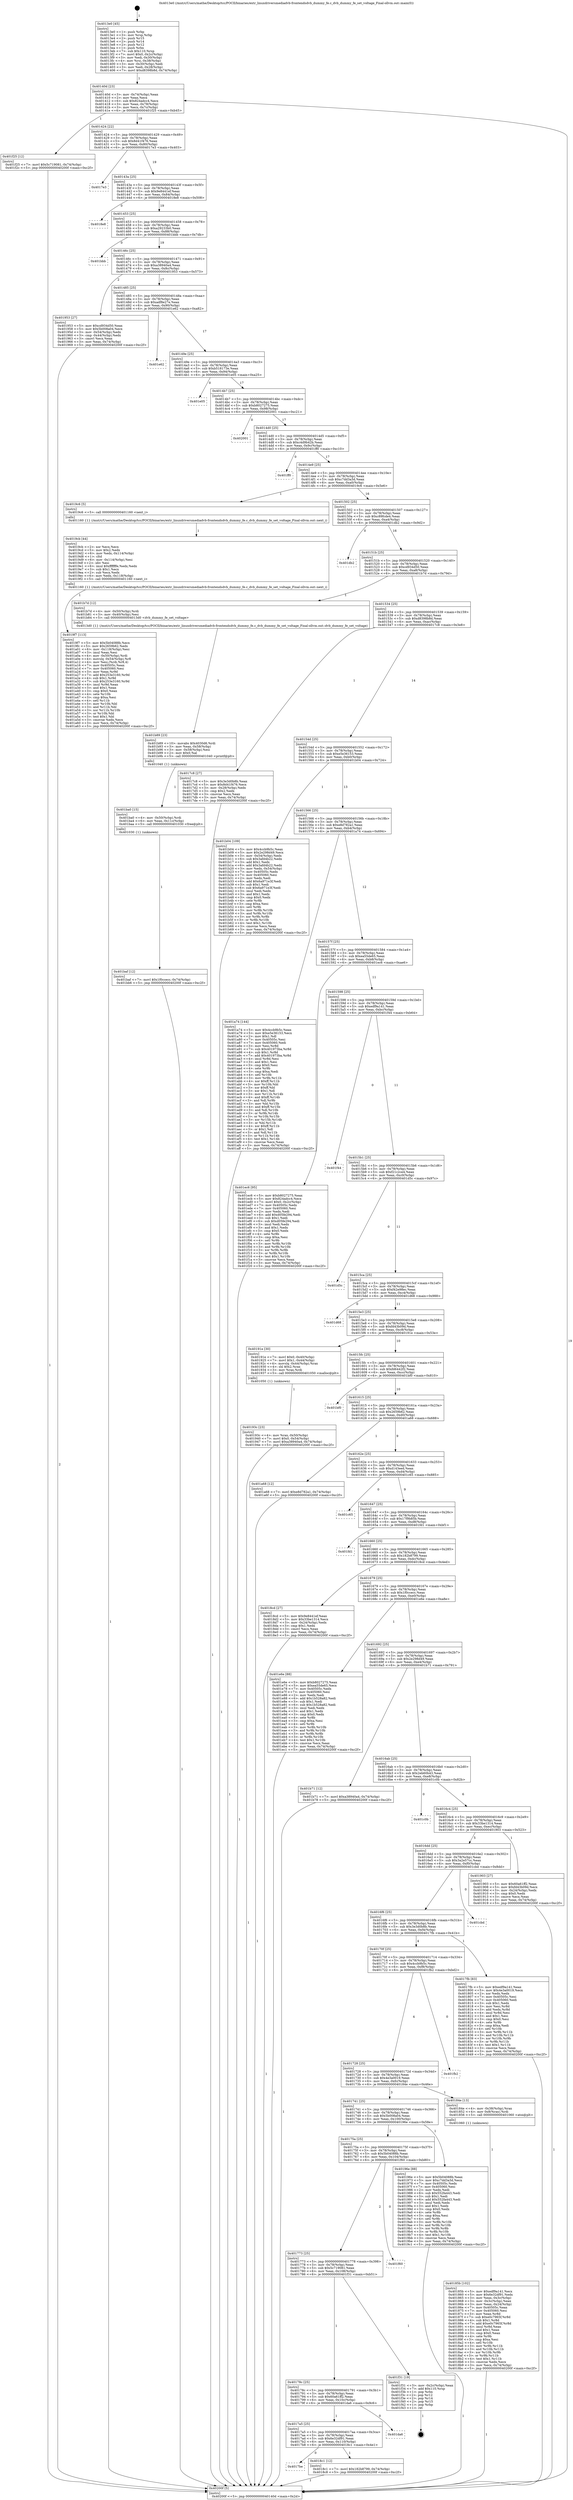 digraph "0x4013e0" {
  label = "0x4013e0 (/mnt/c/Users/mathe/Desktop/tcc/POCII/binaries/extr_linuxdriversmediadvb-frontendsdvb_dummy_fe.c_dvb_dummy_fe_set_voltage_Final-ollvm.out::main(0))"
  labelloc = "t"
  node[shape=record]

  Entry [label="",width=0.3,height=0.3,shape=circle,fillcolor=black,style=filled]
  "0x40140d" [label="{
     0x40140d [23]\l
     | [instrs]\l
     &nbsp;&nbsp;0x40140d \<+3\>: mov -0x74(%rbp),%eax\l
     &nbsp;&nbsp;0x401410 \<+2\>: mov %eax,%ecx\l
     &nbsp;&nbsp;0x401412 \<+6\>: sub $0x824adcc4,%ecx\l
     &nbsp;&nbsp;0x401418 \<+3\>: mov %eax,-0x78(%rbp)\l
     &nbsp;&nbsp;0x40141b \<+3\>: mov %ecx,-0x7c(%rbp)\l
     &nbsp;&nbsp;0x40141e \<+6\>: je 0000000000401f25 \<main+0xb45\>\l
  }"]
  "0x401f25" [label="{
     0x401f25 [12]\l
     | [instrs]\l
     &nbsp;&nbsp;0x401f25 \<+7\>: movl $0x5c719081,-0x74(%rbp)\l
     &nbsp;&nbsp;0x401f2c \<+5\>: jmp 000000000040200f \<main+0xc2f\>\l
  }"]
  "0x401424" [label="{
     0x401424 [22]\l
     | [instrs]\l
     &nbsp;&nbsp;0x401424 \<+5\>: jmp 0000000000401429 \<main+0x49\>\l
     &nbsp;&nbsp;0x401429 \<+3\>: mov -0x78(%rbp),%eax\l
     &nbsp;&nbsp;0x40142c \<+5\>: sub $0x8d41f476,%eax\l
     &nbsp;&nbsp;0x401431 \<+3\>: mov %eax,-0x80(%rbp)\l
     &nbsp;&nbsp;0x401434 \<+6\>: je 00000000004017e3 \<main+0x403\>\l
  }"]
  Exit [label="",width=0.3,height=0.3,shape=circle,fillcolor=black,style=filled,peripheries=2]
  "0x4017e3" [label="{
     0x4017e3\l
  }", style=dashed]
  "0x40143a" [label="{
     0x40143a [25]\l
     | [instrs]\l
     &nbsp;&nbsp;0x40143a \<+5\>: jmp 000000000040143f \<main+0x5f\>\l
     &nbsp;&nbsp;0x40143f \<+3\>: mov -0x78(%rbp),%eax\l
     &nbsp;&nbsp;0x401442 \<+5\>: sub $0x9e8441ef,%eax\l
     &nbsp;&nbsp;0x401447 \<+6\>: mov %eax,-0x84(%rbp)\l
     &nbsp;&nbsp;0x40144d \<+6\>: je 00000000004018e8 \<main+0x508\>\l
  }"]
  "0x401baf" [label="{
     0x401baf [12]\l
     | [instrs]\l
     &nbsp;&nbsp;0x401baf \<+7\>: movl $0x1f0ccecc,-0x74(%rbp)\l
     &nbsp;&nbsp;0x401bb6 \<+5\>: jmp 000000000040200f \<main+0xc2f\>\l
  }"]
  "0x4018e8" [label="{
     0x4018e8\l
  }", style=dashed]
  "0x401453" [label="{
     0x401453 [25]\l
     | [instrs]\l
     &nbsp;&nbsp;0x401453 \<+5\>: jmp 0000000000401458 \<main+0x78\>\l
     &nbsp;&nbsp;0x401458 \<+3\>: mov -0x78(%rbp),%eax\l
     &nbsp;&nbsp;0x40145b \<+5\>: sub $0xa29233b0,%eax\l
     &nbsp;&nbsp;0x401460 \<+6\>: mov %eax,-0x88(%rbp)\l
     &nbsp;&nbsp;0x401466 \<+6\>: je 0000000000401bbb \<main+0x7db\>\l
  }"]
  "0x401ba0" [label="{
     0x401ba0 [15]\l
     | [instrs]\l
     &nbsp;&nbsp;0x401ba0 \<+4\>: mov -0x50(%rbp),%rdi\l
     &nbsp;&nbsp;0x401ba4 \<+6\>: mov %eax,-0x11c(%rbp)\l
     &nbsp;&nbsp;0x401baa \<+5\>: call 0000000000401030 \<free@plt\>\l
     | [calls]\l
     &nbsp;&nbsp;0x401030 \{1\} (unknown)\l
  }"]
  "0x401bbb" [label="{
     0x401bbb\l
  }", style=dashed]
  "0x40146c" [label="{
     0x40146c [25]\l
     | [instrs]\l
     &nbsp;&nbsp;0x40146c \<+5\>: jmp 0000000000401471 \<main+0x91\>\l
     &nbsp;&nbsp;0x401471 \<+3\>: mov -0x78(%rbp),%eax\l
     &nbsp;&nbsp;0x401474 \<+5\>: sub $0xa38940a4,%eax\l
     &nbsp;&nbsp;0x401479 \<+6\>: mov %eax,-0x8c(%rbp)\l
     &nbsp;&nbsp;0x40147f \<+6\>: je 0000000000401953 \<main+0x573\>\l
  }"]
  "0x401b89" [label="{
     0x401b89 [23]\l
     | [instrs]\l
     &nbsp;&nbsp;0x401b89 \<+10\>: movabs $0x4030d6,%rdi\l
     &nbsp;&nbsp;0x401b93 \<+3\>: mov %eax,-0x58(%rbp)\l
     &nbsp;&nbsp;0x401b96 \<+3\>: mov -0x58(%rbp),%esi\l
     &nbsp;&nbsp;0x401b99 \<+2\>: mov $0x0,%al\l
     &nbsp;&nbsp;0x401b9b \<+5\>: call 0000000000401040 \<printf@plt\>\l
     | [calls]\l
     &nbsp;&nbsp;0x401040 \{1\} (unknown)\l
  }"]
  "0x401953" [label="{
     0x401953 [27]\l
     | [instrs]\l
     &nbsp;&nbsp;0x401953 \<+5\>: mov $0xcd934d50,%eax\l
     &nbsp;&nbsp;0x401958 \<+5\>: mov $0x5b008a04,%ecx\l
     &nbsp;&nbsp;0x40195d \<+3\>: mov -0x54(%rbp),%edx\l
     &nbsp;&nbsp;0x401960 \<+3\>: cmp -0x44(%rbp),%edx\l
     &nbsp;&nbsp;0x401963 \<+3\>: cmovl %ecx,%eax\l
     &nbsp;&nbsp;0x401966 \<+3\>: mov %eax,-0x74(%rbp)\l
     &nbsp;&nbsp;0x401969 \<+5\>: jmp 000000000040200f \<main+0xc2f\>\l
  }"]
  "0x401485" [label="{
     0x401485 [25]\l
     | [instrs]\l
     &nbsp;&nbsp;0x401485 \<+5\>: jmp 000000000040148a \<main+0xaa\>\l
     &nbsp;&nbsp;0x40148a \<+3\>: mov -0x78(%rbp),%eax\l
     &nbsp;&nbsp;0x40148d \<+5\>: sub $0xadf8e27e,%eax\l
     &nbsp;&nbsp;0x401492 \<+6\>: mov %eax,-0x90(%rbp)\l
     &nbsp;&nbsp;0x401498 \<+6\>: je 0000000000401e62 \<main+0xa82\>\l
  }"]
  "0x4019f7" [label="{
     0x4019f7 [113]\l
     | [instrs]\l
     &nbsp;&nbsp;0x4019f7 \<+5\>: mov $0x5b04088b,%ecx\l
     &nbsp;&nbsp;0x4019fc \<+5\>: mov $0x2659b62,%edx\l
     &nbsp;&nbsp;0x401a01 \<+6\>: mov -0x118(%rbp),%esi\l
     &nbsp;&nbsp;0x401a07 \<+3\>: imul %eax,%esi\l
     &nbsp;&nbsp;0x401a0a \<+4\>: mov -0x50(%rbp),%rdi\l
     &nbsp;&nbsp;0x401a0e \<+4\>: movslq -0x54(%rbp),%r8\l
     &nbsp;&nbsp;0x401a12 \<+4\>: mov %esi,(%rdi,%r8,4)\l
     &nbsp;&nbsp;0x401a16 \<+7\>: mov 0x40505c,%eax\l
     &nbsp;&nbsp;0x401a1d \<+7\>: mov 0x405060,%esi\l
     &nbsp;&nbsp;0x401a24 \<+3\>: mov %eax,%r9d\l
     &nbsp;&nbsp;0x401a27 \<+7\>: add $0x253e3160,%r9d\l
     &nbsp;&nbsp;0x401a2e \<+4\>: sub $0x1,%r9d\l
     &nbsp;&nbsp;0x401a32 \<+7\>: sub $0x253e3160,%r9d\l
     &nbsp;&nbsp;0x401a39 \<+4\>: imul %r9d,%eax\l
     &nbsp;&nbsp;0x401a3d \<+3\>: and $0x1,%eax\l
     &nbsp;&nbsp;0x401a40 \<+3\>: cmp $0x0,%eax\l
     &nbsp;&nbsp;0x401a43 \<+4\>: sete %r10b\l
     &nbsp;&nbsp;0x401a47 \<+3\>: cmp $0xa,%esi\l
     &nbsp;&nbsp;0x401a4a \<+4\>: setl %r11b\l
     &nbsp;&nbsp;0x401a4e \<+3\>: mov %r10b,%bl\l
     &nbsp;&nbsp;0x401a51 \<+3\>: and %r11b,%bl\l
     &nbsp;&nbsp;0x401a54 \<+3\>: xor %r11b,%r10b\l
     &nbsp;&nbsp;0x401a57 \<+3\>: or %r10b,%bl\l
     &nbsp;&nbsp;0x401a5a \<+3\>: test $0x1,%bl\l
     &nbsp;&nbsp;0x401a5d \<+3\>: cmovne %edx,%ecx\l
     &nbsp;&nbsp;0x401a60 \<+3\>: mov %ecx,-0x74(%rbp)\l
     &nbsp;&nbsp;0x401a63 \<+5\>: jmp 000000000040200f \<main+0xc2f\>\l
  }"]
  "0x401e62" [label="{
     0x401e62\l
  }", style=dashed]
  "0x40149e" [label="{
     0x40149e [25]\l
     | [instrs]\l
     &nbsp;&nbsp;0x40149e \<+5\>: jmp 00000000004014a3 \<main+0xc3\>\l
     &nbsp;&nbsp;0x4014a3 \<+3\>: mov -0x78(%rbp),%eax\l
     &nbsp;&nbsp;0x4014a6 \<+5\>: sub $0xb518173e,%eax\l
     &nbsp;&nbsp;0x4014ab \<+6\>: mov %eax,-0x94(%rbp)\l
     &nbsp;&nbsp;0x4014b1 \<+6\>: je 0000000000401e05 \<main+0xa25\>\l
  }"]
  "0x4019cb" [label="{
     0x4019cb [44]\l
     | [instrs]\l
     &nbsp;&nbsp;0x4019cb \<+2\>: xor %ecx,%ecx\l
     &nbsp;&nbsp;0x4019cd \<+5\>: mov $0x2,%edx\l
     &nbsp;&nbsp;0x4019d2 \<+6\>: mov %edx,-0x114(%rbp)\l
     &nbsp;&nbsp;0x4019d8 \<+1\>: cltd\l
     &nbsp;&nbsp;0x4019d9 \<+6\>: mov -0x114(%rbp),%esi\l
     &nbsp;&nbsp;0x4019df \<+2\>: idiv %esi\l
     &nbsp;&nbsp;0x4019e1 \<+6\>: imul $0xfffffffe,%edx,%edx\l
     &nbsp;&nbsp;0x4019e7 \<+3\>: sub $0x1,%ecx\l
     &nbsp;&nbsp;0x4019ea \<+2\>: sub %ecx,%edx\l
     &nbsp;&nbsp;0x4019ec \<+6\>: mov %edx,-0x118(%rbp)\l
     &nbsp;&nbsp;0x4019f2 \<+5\>: call 0000000000401160 \<next_i\>\l
     | [calls]\l
     &nbsp;&nbsp;0x401160 \{1\} (/mnt/c/Users/mathe/Desktop/tcc/POCII/binaries/extr_linuxdriversmediadvb-frontendsdvb_dummy_fe.c_dvb_dummy_fe_set_voltage_Final-ollvm.out::next_i)\l
  }"]
  "0x401e05" [label="{
     0x401e05\l
  }", style=dashed]
  "0x4014b7" [label="{
     0x4014b7 [25]\l
     | [instrs]\l
     &nbsp;&nbsp;0x4014b7 \<+5\>: jmp 00000000004014bc \<main+0xdc\>\l
     &nbsp;&nbsp;0x4014bc \<+3\>: mov -0x78(%rbp),%eax\l
     &nbsp;&nbsp;0x4014bf \<+5\>: sub $0xb8027275,%eax\l
     &nbsp;&nbsp;0x4014c4 \<+6\>: mov %eax,-0x98(%rbp)\l
     &nbsp;&nbsp;0x4014ca \<+6\>: je 0000000000402001 \<main+0xc21\>\l
  }"]
  "0x40193c" [label="{
     0x40193c [23]\l
     | [instrs]\l
     &nbsp;&nbsp;0x40193c \<+4\>: mov %rax,-0x50(%rbp)\l
     &nbsp;&nbsp;0x401940 \<+7\>: movl $0x0,-0x54(%rbp)\l
     &nbsp;&nbsp;0x401947 \<+7\>: movl $0xa38940a4,-0x74(%rbp)\l
     &nbsp;&nbsp;0x40194e \<+5\>: jmp 000000000040200f \<main+0xc2f\>\l
  }"]
  "0x402001" [label="{
     0x402001\l
  }", style=dashed]
  "0x4014d0" [label="{
     0x4014d0 [25]\l
     | [instrs]\l
     &nbsp;&nbsp;0x4014d0 \<+5\>: jmp 00000000004014d5 \<main+0xf5\>\l
     &nbsp;&nbsp;0x4014d5 \<+3\>: mov -0x78(%rbp),%eax\l
     &nbsp;&nbsp;0x4014d8 \<+5\>: sub $0xc4d9b42b,%eax\l
     &nbsp;&nbsp;0x4014dd \<+6\>: mov %eax,-0x9c(%rbp)\l
     &nbsp;&nbsp;0x4014e3 \<+6\>: je 0000000000401ff0 \<main+0xc10\>\l
  }"]
  "0x4017be" [label="{
     0x4017be\l
  }", style=dashed]
  "0x401ff0" [label="{
     0x401ff0\l
  }", style=dashed]
  "0x4014e9" [label="{
     0x4014e9 [25]\l
     | [instrs]\l
     &nbsp;&nbsp;0x4014e9 \<+5\>: jmp 00000000004014ee \<main+0x10e\>\l
     &nbsp;&nbsp;0x4014ee \<+3\>: mov -0x78(%rbp),%eax\l
     &nbsp;&nbsp;0x4014f1 \<+5\>: sub $0xc7dd3a3d,%eax\l
     &nbsp;&nbsp;0x4014f6 \<+6\>: mov %eax,-0xa0(%rbp)\l
     &nbsp;&nbsp;0x4014fc \<+6\>: je 00000000004019c6 \<main+0x5e6\>\l
  }"]
  "0x4018c1" [label="{
     0x4018c1 [12]\l
     | [instrs]\l
     &nbsp;&nbsp;0x4018c1 \<+7\>: movl $0x182b8799,-0x74(%rbp)\l
     &nbsp;&nbsp;0x4018c8 \<+5\>: jmp 000000000040200f \<main+0xc2f\>\l
  }"]
  "0x4019c6" [label="{
     0x4019c6 [5]\l
     | [instrs]\l
     &nbsp;&nbsp;0x4019c6 \<+5\>: call 0000000000401160 \<next_i\>\l
     | [calls]\l
     &nbsp;&nbsp;0x401160 \{1\} (/mnt/c/Users/mathe/Desktop/tcc/POCII/binaries/extr_linuxdriversmediadvb-frontendsdvb_dummy_fe.c_dvb_dummy_fe_set_voltage_Final-ollvm.out::next_i)\l
  }"]
  "0x401502" [label="{
     0x401502 [25]\l
     | [instrs]\l
     &nbsp;&nbsp;0x401502 \<+5\>: jmp 0000000000401507 \<main+0x127\>\l
     &nbsp;&nbsp;0x401507 \<+3\>: mov -0x78(%rbp),%eax\l
     &nbsp;&nbsp;0x40150a \<+5\>: sub $0xc89fcde4,%eax\l
     &nbsp;&nbsp;0x40150f \<+6\>: mov %eax,-0xa4(%rbp)\l
     &nbsp;&nbsp;0x401515 \<+6\>: je 0000000000401db2 \<main+0x9d2\>\l
  }"]
  "0x4017a5" [label="{
     0x4017a5 [25]\l
     | [instrs]\l
     &nbsp;&nbsp;0x4017a5 \<+5\>: jmp 00000000004017aa \<main+0x3ca\>\l
     &nbsp;&nbsp;0x4017aa \<+3\>: mov -0x78(%rbp),%eax\l
     &nbsp;&nbsp;0x4017ad \<+5\>: sub $0x6e32df91,%eax\l
     &nbsp;&nbsp;0x4017b2 \<+6\>: mov %eax,-0x110(%rbp)\l
     &nbsp;&nbsp;0x4017b8 \<+6\>: je 00000000004018c1 \<main+0x4e1\>\l
  }"]
  "0x401db2" [label="{
     0x401db2\l
  }", style=dashed]
  "0x40151b" [label="{
     0x40151b [25]\l
     | [instrs]\l
     &nbsp;&nbsp;0x40151b \<+5\>: jmp 0000000000401520 \<main+0x140\>\l
     &nbsp;&nbsp;0x401520 \<+3\>: mov -0x78(%rbp),%eax\l
     &nbsp;&nbsp;0x401523 \<+5\>: sub $0xcd934d50,%eax\l
     &nbsp;&nbsp;0x401528 \<+6\>: mov %eax,-0xa8(%rbp)\l
     &nbsp;&nbsp;0x40152e \<+6\>: je 0000000000401b7d \<main+0x79d\>\l
  }"]
  "0x401da6" [label="{
     0x401da6\l
  }", style=dashed]
  "0x401b7d" [label="{
     0x401b7d [12]\l
     | [instrs]\l
     &nbsp;&nbsp;0x401b7d \<+4\>: mov -0x50(%rbp),%rdi\l
     &nbsp;&nbsp;0x401b81 \<+3\>: mov -0x40(%rbp),%esi\l
     &nbsp;&nbsp;0x401b84 \<+5\>: call 00000000004013d0 \<dvb_dummy_fe_set_voltage\>\l
     | [calls]\l
     &nbsp;&nbsp;0x4013d0 \{1\} (/mnt/c/Users/mathe/Desktop/tcc/POCII/binaries/extr_linuxdriversmediadvb-frontendsdvb_dummy_fe.c_dvb_dummy_fe_set_voltage_Final-ollvm.out::dvb_dummy_fe_set_voltage)\l
  }"]
  "0x401534" [label="{
     0x401534 [25]\l
     | [instrs]\l
     &nbsp;&nbsp;0x401534 \<+5\>: jmp 0000000000401539 \<main+0x159\>\l
     &nbsp;&nbsp;0x401539 \<+3\>: mov -0x78(%rbp),%eax\l
     &nbsp;&nbsp;0x40153c \<+5\>: sub $0xd8398b8d,%eax\l
     &nbsp;&nbsp;0x401541 \<+6\>: mov %eax,-0xac(%rbp)\l
     &nbsp;&nbsp;0x401547 \<+6\>: je 00000000004017c8 \<main+0x3e8\>\l
  }"]
  "0x40178c" [label="{
     0x40178c [25]\l
     | [instrs]\l
     &nbsp;&nbsp;0x40178c \<+5\>: jmp 0000000000401791 \<main+0x3b1\>\l
     &nbsp;&nbsp;0x401791 \<+3\>: mov -0x78(%rbp),%eax\l
     &nbsp;&nbsp;0x401794 \<+5\>: sub $0x60a61ff2,%eax\l
     &nbsp;&nbsp;0x401799 \<+6\>: mov %eax,-0x10c(%rbp)\l
     &nbsp;&nbsp;0x40179f \<+6\>: je 0000000000401da6 \<main+0x9c6\>\l
  }"]
  "0x4017c8" [label="{
     0x4017c8 [27]\l
     | [instrs]\l
     &nbsp;&nbsp;0x4017c8 \<+5\>: mov $0x3e3d0b8b,%eax\l
     &nbsp;&nbsp;0x4017cd \<+5\>: mov $0x8d41f476,%ecx\l
     &nbsp;&nbsp;0x4017d2 \<+3\>: mov -0x28(%rbp),%edx\l
     &nbsp;&nbsp;0x4017d5 \<+3\>: cmp $0x2,%edx\l
     &nbsp;&nbsp;0x4017d8 \<+3\>: cmovne %ecx,%eax\l
     &nbsp;&nbsp;0x4017db \<+3\>: mov %eax,-0x74(%rbp)\l
     &nbsp;&nbsp;0x4017de \<+5\>: jmp 000000000040200f \<main+0xc2f\>\l
  }"]
  "0x40154d" [label="{
     0x40154d [25]\l
     | [instrs]\l
     &nbsp;&nbsp;0x40154d \<+5\>: jmp 0000000000401552 \<main+0x172\>\l
     &nbsp;&nbsp;0x401552 \<+3\>: mov -0x78(%rbp),%eax\l
     &nbsp;&nbsp;0x401555 \<+5\>: sub $0xe5e36153,%eax\l
     &nbsp;&nbsp;0x40155a \<+6\>: mov %eax,-0xb0(%rbp)\l
     &nbsp;&nbsp;0x401560 \<+6\>: je 0000000000401b04 \<main+0x724\>\l
  }"]
  "0x40200f" [label="{
     0x40200f [5]\l
     | [instrs]\l
     &nbsp;&nbsp;0x40200f \<+5\>: jmp 000000000040140d \<main+0x2d\>\l
  }"]
  "0x4013e0" [label="{
     0x4013e0 [45]\l
     | [instrs]\l
     &nbsp;&nbsp;0x4013e0 \<+1\>: push %rbp\l
     &nbsp;&nbsp;0x4013e1 \<+3\>: mov %rsp,%rbp\l
     &nbsp;&nbsp;0x4013e4 \<+2\>: push %r15\l
     &nbsp;&nbsp;0x4013e6 \<+2\>: push %r14\l
     &nbsp;&nbsp;0x4013e8 \<+2\>: push %r12\l
     &nbsp;&nbsp;0x4013ea \<+1\>: push %rbx\l
     &nbsp;&nbsp;0x4013eb \<+7\>: sub $0x110,%rsp\l
     &nbsp;&nbsp;0x4013f2 \<+7\>: movl $0x0,-0x2c(%rbp)\l
     &nbsp;&nbsp;0x4013f9 \<+3\>: mov %edi,-0x30(%rbp)\l
     &nbsp;&nbsp;0x4013fc \<+4\>: mov %rsi,-0x38(%rbp)\l
     &nbsp;&nbsp;0x401400 \<+3\>: mov -0x30(%rbp),%edi\l
     &nbsp;&nbsp;0x401403 \<+3\>: mov %edi,-0x28(%rbp)\l
     &nbsp;&nbsp;0x401406 \<+7\>: movl $0xd8398b8d,-0x74(%rbp)\l
  }"]
  "0x401f31" [label="{
     0x401f31 [19]\l
     | [instrs]\l
     &nbsp;&nbsp;0x401f31 \<+3\>: mov -0x2c(%rbp),%eax\l
     &nbsp;&nbsp;0x401f34 \<+7\>: add $0x110,%rsp\l
     &nbsp;&nbsp;0x401f3b \<+1\>: pop %rbx\l
     &nbsp;&nbsp;0x401f3c \<+2\>: pop %r12\l
     &nbsp;&nbsp;0x401f3e \<+2\>: pop %r14\l
     &nbsp;&nbsp;0x401f40 \<+2\>: pop %r15\l
     &nbsp;&nbsp;0x401f42 \<+1\>: pop %rbp\l
     &nbsp;&nbsp;0x401f43 \<+1\>: ret\l
  }"]
  "0x401b04" [label="{
     0x401b04 [109]\l
     | [instrs]\l
     &nbsp;&nbsp;0x401b04 \<+5\>: mov $0x4ccb9b5c,%eax\l
     &nbsp;&nbsp;0x401b09 \<+5\>: mov $0x2e298d49,%ecx\l
     &nbsp;&nbsp;0x401b0e \<+3\>: mov -0x54(%rbp),%edx\l
     &nbsp;&nbsp;0x401b11 \<+6\>: sub $0x3afd4b22,%edx\l
     &nbsp;&nbsp;0x401b17 \<+3\>: add $0x1,%edx\l
     &nbsp;&nbsp;0x401b1a \<+6\>: add $0x3afd4b22,%edx\l
     &nbsp;&nbsp;0x401b20 \<+3\>: mov %edx,-0x54(%rbp)\l
     &nbsp;&nbsp;0x401b23 \<+7\>: mov 0x40505c,%edx\l
     &nbsp;&nbsp;0x401b2a \<+7\>: mov 0x405060,%esi\l
     &nbsp;&nbsp;0x401b31 \<+2\>: mov %edx,%edi\l
     &nbsp;&nbsp;0x401b33 \<+6\>: add $0x6a971e3f,%edi\l
     &nbsp;&nbsp;0x401b39 \<+3\>: sub $0x1,%edi\l
     &nbsp;&nbsp;0x401b3c \<+6\>: sub $0x6a971e3f,%edi\l
     &nbsp;&nbsp;0x401b42 \<+3\>: imul %edi,%edx\l
     &nbsp;&nbsp;0x401b45 \<+3\>: and $0x1,%edx\l
     &nbsp;&nbsp;0x401b48 \<+3\>: cmp $0x0,%edx\l
     &nbsp;&nbsp;0x401b4b \<+4\>: sete %r8b\l
     &nbsp;&nbsp;0x401b4f \<+3\>: cmp $0xa,%esi\l
     &nbsp;&nbsp;0x401b52 \<+4\>: setl %r9b\l
     &nbsp;&nbsp;0x401b56 \<+3\>: mov %r8b,%r10b\l
     &nbsp;&nbsp;0x401b59 \<+3\>: and %r9b,%r10b\l
     &nbsp;&nbsp;0x401b5c \<+3\>: xor %r9b,%r8b\l
     &nbsp;&nbsp;0x401b5f \<+3\>: or %r8b,%r10b\l
     &nbsp;&nbsp;0x401b62 \<+4\>: test $0x1,%r10b\l
     &nbsp;&nbsp;0x401b66 \<+3\>: cmovne %ecx,%eax\l
     &nbsp;&nbsp;0x401b69 \<+3\>: mov %eax,-0x74(%rbp)\l
     &nbsp;&nbsp;0x401b6c \<+5\>: jmp 000000000040200f \<main+0xc2f\>\l
  }"]
  "0x401566" [label="{
     0x401566 [25]\l
     | [instrs]\l
     &nbsp;&nbsp;0x401566 \<+5\>: jmp 000000000040156b \<main+0x18b\>\l
     &nbsp;&nbsp;0x40156b \<+3\>: mov -0x78(%rbp),%eax\l
     &nbsp;&nbsp;0x40156e \<+5\>: sub $0xe8d782a1,%eax\l
     &nbsp;&nbsp;0x401573 \<+6\>: mov %eax,-0xb4(%rbp)\l
     &nbsp;&nbsp;0x401579 \<+6\>: je 0000000000401a74 \<main+0x694\>\l
  }"]
  "0x401773" [label="{
     0x401773 [25]\l
     | [instrs]\l
     &nbsp;&nbsp;0x401773 \<+5\>: jmp 0000000000401778 \<main+0x398\>\l
     &nbsp;&nbsp;0x401778 \<+3\>: mov -0x78(%rbp),%eax\l
     &nbsp;&nbsp;0x40177b \<+5\>: sub $0x5c719081,%eax\l
     &nbsp;&nbsp;0x401780 \<+6\>: mov %eax,-0x108(%rbp)\l
     &nbsp;&nbsp;0x401786 \<+6\>: je 0000000000401f31 \<main+0xb51\>\l
  }"]
  "0x401a74" [label="{
     0x401a74 [144]\l
     | [instrs]\l
     &nbsp;&nbsp;0x401a74 \<+5\>: mov $0x4ccb9b5c,%eax\l
     &nbsp;&nbsp;0x401a79 \<+5\>: mov $0xe5e36153,%ecx\l
     &nbsp;&nbsp;0x401a7e \<+2\>: mov $0x1,%dl\l
     &nbsp;&nbsp;0x401a80 \<+7\>: mov 0x40505c,%esi\l
     &nbsp;&nbsp;0x401a87 \<+7\>: mov 0x405060,%edi\l
     &nbsp;&nbsp;0x401a8e \<+3\>: mov %esi,%r8d\l
     &nbsp;&nbsp;0x401a91 \<+7\>: sub $0x401973ba,%r8d\l
     &nbsp;&nbsp;0x401a98 \<+4\>: sub $0x1,%r8d\l
     &nbsp;&nbsp;0x401a9c \<+7\>: add $0x401973ba,%r8d\l
     &nbsp;&nbsp;0x401aa3 \<+4\>: imul %r8d,%esi\l
     &nbsp;&nbsp;0x401aa7 \<+3\>: and $0x1,%esi\l
     &nbsp;&nbsp;0x401aaa \<+3\>: cmp $0x0,%esi\l
     &nbsp;&nbsp;0x401aad \<+4\>: sete %r9b\l
     &nbsp;&nbsp;0x401ab1 \<+3\>: cmp $0xa,%edi\l
     &nbsp;&nbsp;0x401ab4 \<+4\>: setl %r10b\l
     &nbsp;&nbsp;0x401ab8 \<+3\>: mov %r9b,%r11b\l
     &nbsp;&nbsp;0x401abb \<+4\>: xor $0xff,%r11b\l
     &nbsp;&nbsp;0x401abf \<+3\>: mov %r10b,%bl\l
     &nbsp;&nbsp;0x401ac2 \<+3\>: xor $0xff,%bl\l
     &nbsp;&nbsp;0x401ac5 \<+3\>: xor $0x1,%dl\l
     &nbsp;&nbsp;0x401ac8 \<+3\>: mov %r11b,%r14b\l
     &nbsp;&nbsp;0x401acb \<+4\>: and $0xff,%r14b\l
     &nbsp;&nbsp;0x401acf \<+3\>: and %dl,%r9b\l
     &nbsp;&nbsp;0x401ad2 \<+3\>: mov %bl,%r15b\l
     &nbsp;&nbsp;0x401ad5 \<+4\>: and $0xff,%r15b\l
     &nbsp;&nbsp;0x401ad9 \<+3\>: and %dl,%r10b\l
     &nbsp;&nbsp;0x401adc \<+3\>: or %r9b,%r14b\l
     &nbsp;&nbsp;0x401adf \<+3\>: or %r10b,%r15b\l
     &nbsp;&nbsp;0x401ae2 \<+3\>: xor %r15b,%r14b\l
     &nbsp;&nbsp;0x401ae5 \<+3\>: or %bl,%r11b\l
     &nbsp;&nbsp;0x401ae8 \<+4\>: xor $0xff,%r11b\l
     &nbsp;&nbsp;0x401aec \<+3\>: or $0x1,%dl\l
     &nbsp;&nbsp;0x401aef \<+3\>: and %dl,%r11b\l
     &nbsp;&nbsp;0x401af2 \<+3\>: or %r11b,%r14b\l
     &nbsp;&nbsp;0x401af5 \<+4\>: test $0x1,%r14b\l
     &nbsp;&nbsp;0x401af9 \<+3\>: cmovne %ecx,%eax\l
     &nbsp;&nbsp;0x401afc \<+3\>: mov %eax,-0x74(%rbp)\l
     &nbsp;&nbsp;0x401aff \<+5\>: jmp 000000000040200f \<main+0xc2f\>\l
  }"]
  "0x40157f" [label="{
     0x40157f [25]\l
     | [instrs]\l
     &nbsp;&nbsp;0x40157f \<+5\>: jmp 0000000000401584 \<main+0x1a4\>\l
     &nbsp;&nbsp;0x401584 \<+3\>: mov -0x78(%rbp),%eax\l
     &nbsp;&nbsp;0x401587 \<+5\>: sub $0xea55de65,%eax\l
     &nbsp;&nbsp;0x40158c \<+6\>: mov %eax,-0xb8(%rbp)\l
     &nbsp;&nbsp;0x401592 \<+6\>: je 0000000000401ec6 \<main+0xae6\>\l
  }"]
  "0x401f60" [label="{
     0x401f60\l
  }", style=dashed]
  "0x401ec6" [label="{
     0x401ec6 [95]\l
     | [instrs]\l
     &nbsp;&nbsp;0x401ec6 \<+5\>: mov $0xb8027275,%eax\l
     &nbsp;&nbsp;0x401ecb \<+5\>: mov $0x824adcc4,%ecx\l
     &nbsp;&nbsp;0x401ed0 \<+7\>: movl $0x0,-0x2c(%rbp)\l
     &nbsp;&nbsp;0x401ed7 \<+7\>: mov 0x40505c,%edx\l
     &nbsp;&nbsp;0x401ede \<+7\>: mov 0x405060,%esi\l
     &nbsp;&nbsp;0x401ee5 \<+2\>: mov %edx,%edi\l
     &nbsp;&nbsp;0x401ee7 \<+6\>: add $0xd05fe294,%edi\l
     &nbsp;&nbsp;0x401eed \<+3\>: sub $0x1,%edi\l
     &nbsp;&nbsp;0x401ef0 \<+6\>: sub $0xd05fe294,%edi\l
     &nbsp;&nbsp;0x401ef6 \<+3\>: imul %edi,%edx\l
     &nbsp;&nbsp;0x401ef9 \<+3\>: and $0x1,%edx\l
     &nbsp;&nbsp;0x401efc \<+3\>: cmp $0x0,%edx\l
     &nbsp;&nbsp;0x401eff \<+4\>: sete %r8b\l
     &nbsp;&nbsp;0x401f03 \<+3\>: cmp $0xa,%esi\l
     &nbsp;&nbsp;0x401f06 \<+4\>: setl %r9b\l
     &nbsp;&nbsp;0x401f0a \<+3\>: mov %r8b,%r10b\l
     &nbsp;&nbsp;0x401f0d \<+3\>: and %r9b,%r10b\l
     &nbsp;&nbsp;0x401f10 \<+3\>: xor %r9b,%r8b\l
     &nbsp;&nbsp;0x401f13 \<+3\>: or %r8b,%r10b\l
     &nbsp;&nbsp;0x401f16 \<+4\>: test $0x1,%r10b\l
     &nbsp;&nbsp;0x401f1a \<+3\>: cmovne %ecx,%eax\l
     &nbsp;&nbsp;0x401f1d \<+3\>: mov %eax,-0x74(%rbp)\l
     &nbsp;&nbsp;0x401f20 \<+5\>: jmp 000000000040200f \<main+0xc2f\>\l
  }"]
  "0x401598" [label="{
     0x401598 [25]\l
     | [instrs]\l
     &nbsp;&nbsp;0x401598 \<+5\>: jmp 000000000040159d \<main+0x1bd\>\l
     &nbsp;&nbsp;0x40159d \<+3\>: mov -0x78(%rbp),%eax\l
     &nbsp;&nbsp;0x4015a0 \<+5\>: sub $0xedf9a141,%eax\l
     &nbsp;&nbsp;0x4015a5 \<+6\>: mov %eax,-0xbc(%rbp)\l
     &nbsp;&nbsp;0x4015ab \<+6\>: je 0000000000401f44 \<main+0xb64\>\l
  }"]
  "0x40175a" [label="{
     0x40175a [25]\l
     | [instrs]\l
     &nbsp;&nbsp;0x40175a \<+5\>: jmp 000000000040175f \<main+0x37f\>\l
     &nbsp;&nbsp;0x40175f \<+3\>: mov -0x78(%rbp),%eax\l
     &nbsp;&nbsp;0x401762 \<+5\>: sub $0x5b04088b,%eax\l
     &nbsp;&nbsp;0x401767 \<+6\>: mov %eax,-0x104(%rbp)\l
     &nbsp;&nbsp;0x40176d \<+6\>: je 0000000000401f60 \<main+0xb80\>\l
  }"]
  "0x401f44" [label="{
     0x401f44\l
  }", style=dashed]
  "0x4015b1" [label="{
     0x4015b1 [25]\l
     | [instrs]\l
     &nbsp;&nbsp;0x4015b1 \<+5\>: jmp 00000000004015b6 \<main+0x1d6\>\l
     &nbsp;&nbsp;0x4015b6 \<+3\>: mov -0x78(%rbp),%eax\l
     &nbsp;&nbsp;0x4015b9 \<+5\>: sub $0xf21c2ce4,%eax\l
     &nbsp;&nbsp;0x4015be \<+6\>: mov %eax,-0xc0(%rbp)\l
     &nbsp;&nbsp;0x4015c4 \<+6\>: je 0000000000401d5c \<main+0x97c\>\l
  }"]
  "0x40196e" [label="{
     0x40196e [88]\l
     | [instrs]\l
     &nbsp;&nbsp;0x40196e \<+5\>: mov $0x5b04088b,%eax\l
     &nbsp;&nbsp;0x401973 \<+5\>: mov $0xc7dd3a3d,%ecx\l
     &nbsp;&nbsp;0x401978 \<+7\>: mov 0x40505c,%edx\l
     &nbsp;&nbsp;0x40197f \<+7\>: mov 0x405060,%esi\l
     &nbsp;&nbsp;0x401986 \<+2\>: mov %edx,%edi\l
     &nbsp;&nbsp;0x401988 \<+6\>: sub $0x552fa443,%edi\l
     &nbsp;&nbsp;0x40198e \<+3\>: sub $0x1,%edi\l
     &nbsp;&nbsp;0x401991 \<+6\>: add $0x552fa443,%edi\l
     &nbsp;&nbsp;0x401997 \<+3\>: imul %edi,%edx\l
     &nbsp;&nbsp;0x40199a \<+3\>: and $0x1,%edx\l
     &nbsp;&nbsp;0x40199d \<+3\>: cmp $0x0,%edx\l
     &nbsp;&nbsp;0x4019a0 \<+4\>: sete %r8b\l
     &nbsp;&nbsp;0x4019a4 \<+3\>: cmp $0xa,%esi\l
     &nbsp;&nbsp;0x4019a7 \<+4\>: setl %r9b\l
     &nbsp;&nbsp;0x4019ab \<+3\>: mov %r8b,%r10b\l
     &nbsp;&nbsp;0x4019ae \<+3\>: and %r9b,%r10b\l
     &nbsp;&nbsp;0x4019b1 \<+3\>: xor %r9b,%r8b\l
     &nbsp;&nbsp;0x4019b4 \<+3\>: or %r8b,%r10b\l
     &nbsp;&nbsp;0x4019b7 \<+4\>: test $0x1,%r10b\l
     &nbsp;&nbsp;0x4019bb \<+3\>: cmovne %ecx,%eax\l
     &nbsp;&nbsp;0x4019be \<+3\>: mov %eax,-0x74(%rbp)\l
     &nbsp;&nbsp;0x4019c1 \<+5\>: jmp 000000000040200f \<main+0xc2f\>\l
  }"]
  "0x401d5c" [label="{
     0x401d5c\l
  }", style=dashed]
  "0x4015ca" [label="{
     0x4015ca [25]\l
     | [instrs]\l
     &nbsp;&nbsp;0x4015ca \<+5\>: jmp 00000000004015cf \<main+0x1ef\>\l
     &nbsp;&nbsp;0x4015cf \<+3\>: mov -0x78(%rbp),%eax\l
     &nbsp;&nbsp;0x4015d2 \<+5\>: sub $0xf42e98ec,%eax\l
     &nbsp;&nbsp;0x4015d7 \<+6\>: mov %eax,-0xc4(%rbp)\l
     &nbsp;&nbsp;0x4015dd \<+6\>: je 0000000000401d68 \<main+0x988\>\l
  }"]
  "0x40185b" [label="{
     0x40185b [102]\l
     | [instrs]\l
     &nbsp;&nbsp;0x40185b \<+5\>: mov $0xedf9a141,%ecx\l
     &nbsp;&nbsp;0x401860 \<+5\>: mov $0x6e32df91,%edx\l
     &nbsp;&nbsp;0x401865 \<+3\>: mov %eax,-0x3c(%rbp)\l
     &nbsp;&nbsp;0x401868 \<+3\>: mov -0x3c(%rbp),%eax\l
     &nbsp;&nbsp;0x40186b \<+3\>: mov %eax,-0x24(%rbp)\l
     &nbsp;&nbsp;0x40186e \<+7\>: mov 0x40505c,%eax\l
     &nbsp;&nbsp;0x401875 \<+7\>: mov 0x405060,%esi\l
     &nbsp;&nbsp;0x40187c \<+3\>: mov %eax,%r8d\l
     &nbsp;&nbsp;0x40187f \<+7\>: sub $0xe0c7965f,%r8d\l
     &nbsp;&nbsp;0x401886 \<+4\>: sub $0x1,%r8d\l
     &nbsp;&nbsp;0x40188a \<+7\>: add $0xe0c7965f,%r8d\l
     &nbsp;&nbsp;0x401891 \<+4\>: imul %r8d,%eax\l
     &nbsp;&nbsp;0x401895 \<+3\>: and $0x1,%eax\l
     &nbsp;&nbsp;0x401898 \<+3\>: cmp $0x0,%eax\l
     &nbsp;&nbsp;0x40189b \<+4\>: sete %r9b\l
     &nbsp;&nbsp;0x40189f \<+3\>: cmp $0xa,%esi\l
     &nbsp;&nbsp;0x4018a2 \<+4\>: setl %r10b\l
     &nbsp;&nbsp;0x4018a6 \<+3\>: mov %r9b,%r11b\l
     &nbsp;&nbsp;0x4018a9 \<+3\>: and %r10b,%r11b\l
     &nbsp;&nbsp;0x4018ac \<+3\>: xor %r10b,%r9b\l
     &nbsp;&nbsp;0x4018af \<+3\>: or %r9b,%r11b\l
     &nbsp;&nbsp;0x4018b2 \<+4\>: test $0x1,%r11b\l
     &nbsp;&nbsp;0x4018b6 \<+3\>: cmovne %edx,%ecx\l
     &nbsp;&nbsp;0x4018b9 \<+3\>: mov %ecx,-0x74(%rbp)\l
     &nbsp;&nbsp;0x4018bc \<+5\>: jmp 000000000040200f \<main+0xc2f\>\l
  }"]
  "0x401d68" [label="{
     0x401d68\l
  }", style=dashed]
  "0x4015e3" [label="{
     0x4015e3 [25]\l
     | [instrs]\l
     &nbsp;&nbsp;0x4015e3 \<+5\>: jmp 00000000004015e8 \<main+0x208\>\l
     &nbsp;&nbsp;0x4015e8 \<+3\>: mov -0x78(%rbp),%eax\l
     &nbsp;&nbsp;0x4015eb \<+5\>: sub $0xfd43b09d,%eax\l
     &nbsp;&nbsp;0x4015f0 \<+6\>: mov %eax,-0xc8(%rbp)\l
     &nbsp;&nbsp;0x4015f6 \<+6\>: je 000000000040191e \<main+0x53e\>\l
  }"]
  "0x401741" [label="{
     0x401741 [25]\l
     | [instrs]\l
     &nbsp;&nbsp;0x401741 \<+5\>: jmp 0000000000401746 \<main+0x366\>\l
     &nbsp;&nbsp;0x401746 \<+3\>: mov -0x78(%rbp),%eax\l
     &nbsp;&nbsp;0x401749 \<+5\>: sub $0x5b008a04,%eax\l
     &nbsp;&nbsp;0x40174e \<+6\>: mov %eax,-0x100(%rbp)\l
     &nbsp;&nbsp;0x401754 \<+6\>: je 000000000040196e \<main+0x58e\>\l
  }"]
  "0x40191e" [label="{
     0x40191e [30]\l
     | [instrs]\l
     &nbsp;&nbsp;0x40191e \<+7\>: movl $0x0,-0x40(%rbp)\l
     &nbsp;&nbsp;0x401925 \<+7\>: movl $0x1,-0x44(%rbp)\l
     &nbsp;&nbsp;0x40192c \<+4\>: movslq -0x44(%rbp),%rax\l
     &nbsp;&nbsp;0x401930 \<+4\>: shl $0x2,%rax\l
     &nbsp;&nbsp;0x401934 \<+3\>: mov %rax,%rdi\l
     &nbsp;&nbsp;0x401937 \<+5\>: call 0000000000401050 \<malloc@plt\>\l
     | [calls]\l
     &nbsp;&nbsp;0x401050 \{1\} (unknown)\l
  }"]
  "0x4015fc" [label="{
     0x4015fc [25]\l
     | [instrs]\l
     &nbsp;&nbsp;0x4015fc \<+5\>: jmp 0000000000401601 \<main+0x221\>\l
     &nbsp;&nbsp;0x401601 \<+3\>: mov -0x78(%rbp),%eax\l
     &nbsp;&nbsp;0x401604 \<+5\>: sub $0xfd6442f2,%eax\l
     &nbsp;&nbsp;0x401609 \<+6\>: mov %eax,-0xcc(%rbp)\l
     &nbsp;&nbsp;0x40160f \<+6\>: je 0000000000401bf0 \<main+0x810\>\l
  }"]
  "0x40184e" [label="{
     0x40184e [13]\l
     | [instrs]\l
     &nbsp;&nbsp;0x40184e \<+4\>: mov -0x38(%rbp),%rax\l
     &nbsp;&nbsp;0x401852 \<+4\>: mov 0x8(%rax),%rdi\l
     &nbsp;&nbsp;0x401856 \<+5\>: call 0000000000401060 \<atoi@plt\>\l
     | [calls]\l
     &nbsp;&nbsp;0x401060 \{1\} (unknown)\l
  }"]
  "0x401bf0" [label="{
     0x401bf0\l
  }", style=dashed]
  "0x401615" [label="{
     0x401615 [25]\l
     | [instrs]\l
     &nbsp;&nbsp;0x401615 \<+5\>: jmp 000000000040161a \<main+0x23a\>\l
     &nbsp;&nbsp;0x40161a \<+3\>: mov -0x78(%rbp),%eax\l
     &nbsp;&nbsp;0x40161d \<+5\>: sub $0x2659b62,%eax\l
     &nbsp;&nbsp;0x401622 \<+6\>: mov %eax,-0xd0(%rbp)\l
     &nbsp;&nbsp;0x401628 \<+6\>: je 0000000000401a68 \<main+0x688\>\l
  }"]
  "0x401728" [label="{
     0x401728 [25]\l
     | [instrs]\l
     &nbsp;&nbsp;0x401728 \<+5\>: jmp 000000000040172d \<main+0x34d\>\l
     &nbsp;&nbsp;0x40172d \<+3\>: mov -0x78(%rbp),%eax\l
     &nbsp;&nbsp;0x401730 \<+5\>: sub $0x4e3a0019,%eax\l
     &nbsp;&nbsp;0x401735 \<+6\>: mov %eax,-0xfc(%rbp)\l
     &nbsp;&nbsp;0x40173b \<+6\>: je 000000000040184e \<main+0x46e\>\l
  }"]
  "0x401a68" [label="{
     0x401a68 [12]\l
     | [instrs]\l
     &nbsp;&nbsp;0x401a68 \<+7\>: movl $0xe8d782a1,-0x74(%rbp)\l
     &nbsp;&nbsp;0x401a6f \<+5\>: jmp 000000000040200f \<main+0xc2f\>\l
  }"]
  "0x40162e" [label="{
     0x40162e [25]\l
     | [instrs]\l
     &nbsp;&nbsp;0x40162e \<+5\>: jmp 0000000000401633 \<main+0x253\>\l
     &nbsp;&nbsp;0x401633 \<+3\>: mov -0x78(%rbp),%eax\l
     &nbsp;&nbsp;0x401636 \<+5\>: sub $0xd143eed,%eax\l
     &nbsp;&nbsp;0x40163b \<+6\>: mov %eax,-0xd4(%rbp)\l
     &nbsp;&nbsp;0x401641 \<+6\>: je 0000000000401c65 \<main+0x885\>\l
  }"]
  "0x401fb2" [label="{
     0x401fb2\l
  }", style=dashed]
  "0x401c65" [label="{
     0x401c65\l
  }", style=dashed]
  "0x401647" [label="{
     0x401647 [25]\l
     | [instrs]\l
     &nbsp;&nbsp;0x401647 \<+5\>: jmp 000000000040164c \<main+0x26c\>\l
     &nbsp;&nbsp;0x40164c \<+3\>: mov -0x78(%rbp),%eax\l
     &nbsp;&nbsp;0x40164f \<+5\>: sub $0x17f9b85b,%eax\l
     &nbsp;&nbsp;0x401654 \<+6\>: mov %eax,-0xd8(%rbp)\l
     &nbsp;&nbsp;0x40165a \<+6\>: je 0000000000401fd1 \<main+0xbf1\>\l
  }"]
  "0x40170f" [label="{
     0x40170f [25]\l
     | [instrs]\l
     &nbsp;&nbsp;0x40170f \<+5\>: jmp 0000000000401714 \<main+0x334\>\l
     &nbsp;&nbsp;0x401714 \<+3\>: mov -0x78(%rbp),%eax\l
     &nbsp;&nbsp;0x401717 \<+5\>: sub $0x4ccb9b5c,%eax\l
     &nbsp;&nbsp;0x40171c \<+6\>: mov %eax,-0xf8(%rbp)\l
     &nbsp;&nbsp;0x401722 \<+6\>: je 0000000000401fb2 \<main+0xbd2\>\l
  }"]
  "0x401fd1" [label="{
     0x401fd1\l
  }", style=dashed]
  "0x401660" [label="{
     0x401660 [25]\l
     | [instrs]\l
     &nbsp;&nbsp;0x401660 \<+5\>: jmp 0000000000401665 \<main+0x285\>\l
     &nbsp;&nbsp;0x401665 \<+3\>: mov -0x78(%rbp),%eax\l
     &nbsp;&nbsp;0x401668 \<+5\>: sub $0x182b8799,%eax\l
     &nbsp;&nbsp;0x40166d \<+6\>: mov %eax,-0xdc(%rbp)\l
     &nbsp;&nbsp;0x401673 \<+6\>: je 00000000004018cd \<main+0x4ed\>\l
  }"]
  "0x4017fb" [label="{
     0x4017fb [83]\l
     | [instrs]\l
     &nbsp;&nbsp;0x4017fb \<+5\>: mov $0xedf9a141,%eax\l
     &nbsp;&nbsp;0x401800 \<+5\>: mov $0x4e3a0019,%ecx\l
     &nbsp;&nbsp;0x401805 \<+2\>: xor %edx,%edx\l
     &nbsp;&nbsp;0x401807 \<+7\>: mov 0x40505c,%esi\l
     &nbsp;&nbsp;0x40180e \<+7\>: mov 0x405060,%edi\l
     &nbsp;&nbsp;0x401815 \<+3\>: sub $0x1,%edx\l
     &nbsp;&nbsp;0x401818 \<+3\>: mov %esi,%r8d\l
     &nbsp;&nbsp;0x40181b \<+3\>: add %edx,%r8d\l
     &nbsp;&nbsp;0x40181e \<+4\>: imul %r8d,%esi\l
     &nbsp;&nbsp;0x401822 \<+3\>: and $0x1,%esi\l
     &nbsp;&nbsp;0x401825 \<+3\>: cmp $0x0,%esi\l
     &nbsp;&nbsp;0x401828 \<+4\>: sete %r9b\l
     &nbsp;&nbsp;0x40182c \<+3\>: cmp $0xa,%edi\l
     &nbsp;&nbsp;0x40182f \<+4\>: setl %r10b\l
     &nbsp;&nbsp;0x401833 \<+3\>: mov %r9b,%r11b\l
     &nbsp;&nbsp;0x401836 \<+3\>: and %r10b,%r11b\l
     &nbsp;&nbsp;0x401839 \<+3\>: xor %r10b,%r9b\l
     &nbsp;&nbsp;0x40183c \<+3\>: or %r9b,%r11b\l
     &nbsp;&nbsp;0x40183f \<+4\>: test $0x1,%r11b\l
     &nbsp;&nbsp;0x401843 \<+3\>: cmovne %ecx,%eax\l
     &nbsp;&nbsp;0x401846 \<+3\>: mov %eax,-0x74(%rbp)\l
     &nbsp;&nbsp;0x401849 \<+5\>: jmp 000000000040200f \<main+0xc2f\>\l
  }"]
  "0x4018cd" [label="{
     0x4018cd [27]\l
     | [instrs]\l
     &nbsp;&nbsp;0x4018cd \<+5\>: mov $0x9e8441ef,%eax\l
     &nbsp;&nbsp;0x4018d2 \<+5\>: mov $0x33be1314,%ecx\l
     &nbsp;&nbsp;0x4018d7 \<+3\>: mov -0x24(%rbp),%edx\l
     &nbsp;&nbsp;0x4018da \<+3\>: cmp $0x1,%edx\l
     &nbsp;&nbsp;0x4018dd \<+3\>: cmovl %ecx,%eax\l
     &nbsp;&nbsp;0x4018e0 \<+3\>: mov %eax,-0x74(%rbp)\l
     &nbsp;&nbsp;0x4018e3 \<+5\>: jmp 000000000040200f \<main+0xc2f\>\l
  }"]
  "0x401679" [label="{
     0x401679 [25]\l
     | [instrs]\l
     &nbsp;&nbsp;0x401679 \<+5\>: jmp 000000000040167e \<main+0x29e\>\l
     &nbsp;&nbsp;0x40167e \<+3\>: mov -0x78(%rbp),%eax\l
     &nbsp;&nbsp;0x401681 \<+5\>: sub $0x1f0ccecc,%eax\l
     &nbsp;&nbsp;0x401686 \<+6\>: mov %eax,-0xe0(%rbp)\l
     &nbsp;&nbsp;0x40168c \<+6\>: je 0000000000401e6e \<main+0xa8e\>\l
  }"]
  "0x4016f6" [label="{
     0x4016f6 [25]\l
     | [instrs]\l
     &nbsp;&nbsp;0x4016f6 \<+5\>: jmp 00000000004016fb \<main+0x31b\>\l
     &nbsp;&nbsp;0x4016fb \<+3\>: mov -0x78(%rbp),%eax\l
     &nbsp;&nbsp;0x4016fe \<+5\>: sub $0x3e3d0b8b,%eax\l
     &nbsp;&nbsp;0x401703 \<+6\>: mov %eax,-0xf4(%rbp)\l
     &nbsp;&nbsp;0x401709 \<+6\>: je 00000000004017fb \<main+0x41b\>\l
  }"]
  "0x401e6e" [label="{
     0x401e6e [88]\l
     | [instrs]\l
     &nbsp;&nbsp;0x401e6e \<+5\>: mov $0xb8027275,%eax\l
     &nbsp;&nbsp;0x401e73 \<+5\>: mov $0xea55de65,%ecx\l
     &nbsp;&nbsp;0x401e78 \<+7\>: mov 0x40505c,%edx\l
     &nbsp;&nbsp;0x401e7f \<+7\>: mov 0x405060,%esi\l
     &nbsp;&nbsp;0x401e86 \<+2\>: mov %edx,%edi\l
     &nbsp;&nbsp;0x401e88 \<+6\>: add $0x1b528a82,%edi\l
     &nbsp;&nbsp;0x401e8e \<+3\>: sub $0x1,%edi\l
     &nbsp;&nbsp;0x401e91 \<+6\>: sub $0x1b528a82,%edi\l
     &nbsp;&nbsp;0x401e97 \<+3\>: imul %edi,%edx\l
     &nbsp;&nbsp;0x401e9a \<+3\>: and $0x1,%edx\l
     &nbsp;&nbsp;0x401e9d \<+3\>: cmp $0x0,%edx\l
     &nbsp;&nbsp;0x401ea0 \<+4\>: sete %r8b\l
     &nbsp;&nbsp;0x401ea4 \<+3\>: cmp $0xa,%esi\l
     &nbsp;&nbsp;0x401ea7 \<+4\>: setl %r9b\l
     &nbsp;&nbsp;0x401eab \<+3\>: mov %r8b,%r10b\l
     &nbsp;&nbsp;0x401eae \<+3\>: and %r9b,%r10b\l
     &nbsp;&nbsp;0x401eb1 \<+3\>: xor %r9b,%r8b\l
     &nbsp;&nbsp;0x401eb4 \<+3\>: or %r8b,%r10b\l
     &nbsp;&nbsp;0x401eb7 \<+4\>: test $0x1,%r10b\l
     &nbsp;&nbsp;0x401ebb \<+3\>: cmovne %ecx,%eax\l
     &nbsp;&nbsp;0x401ebe \<+3\>: mov %eax,-0x74(%rbp)\l
     &nbsp;&nbsp;0x401ec1 \<+5\>: jmp 000000000040200f \<main+0xc2f\>\l
  }"]
  "0x401692" [label="{
     0x401692 [25]\l
     | [instrs]\l
     &nbsp;&nbsp;0x401692 \<+5\>: jmp 0000000000401697 \<main+0x2b7\>\l
     &nbsp;&nbsp;0x401697 \<+3\>: mov -0x78(%rbp),%eax\l
     &nbsp;&nbsp;0x40169a \<+5\>: sub $0x2e298d49,%eax\l
     &nbsp;&nbsp;0x40169f \<+6\>: mov %eax,-0xe4(%rbp)\l
     &nbsp;&nbsp;0x4016a5 \<+6\>: je 0000000000401b71 \<main+0x791\>\l
  }"]
  "0x401cbd" [label="{
     0x401cbd\l
  }", style=dashed]
  "0x401b71" [label="{
     0x401b71 [12]\l
     | [instrs]\l
     &nbsp;&nbsp;0x401b71 \<+7\>: movl $0xa38940a4,-0x74(%rbp)\l
     &nbsp;&nbsp;0x401b78 \<+5\>: jmp 000000000040200f \<main+0xc2f\>\l
  }"]
  "0x4016ab" [label="{
     0x4016ab [25]\l
     | [instrs]\l
     &nbsp;&nbsp;0x4016ab \<+5\>: jmp 00000000004016b0 \<main+0x2d0\>\l
     &nbsp;&nbsp;0x4016b0 \<+3\>: mov -0x78(%rbp),%eax\l
     &nbsp;&nbsp;0x4016b3 \<+5\>: sub $0x2eb60b43,%eax\l
     &nbsp;&nbsp;0x4016b8 \<+6\>: mov %eax,-0xe8(%rbp)\l
     &nbsp;&nbsp;0x4016be \<+6\>: je 0000000000401c0b \<main+0x82b\>\l
  }"]
  "0x4016dd" [label="{
     0x4016dd [25]\l
     | [instrs]\l
     &nbsp;&nbsp;0x4016dd \<+5\>: jmp 00000000004016e2 \<main+0x302\>\l
     &nbsp;&nbsp;0x4016e2 \<+3\>: mov -0x78(%rbp),%eax\l
     &nbsp;&nbsp;0x4016e5 \<+5\>: sub $0x3a2e57cc,%eax\l
     &nbsp;&nbsp;0x4016ea \<+6\>: mov %eax,-0xf0(%rbp)\l
     &nbsp;&nbsp;0x4016f0 \<+6\>: je 0000000000401cbd \<main+0x8dd\>\l
  }"]
  "0x401c0b" [label="{
     0x401c0b\l
  }", style=dashed]
  "0x4016c4" [label="{
     0x4016c4 [25]\l
     | [instrs]\l
     &nbsp;&nbsp;0x4016c4 \<+5\>: jmp 00000000004016c9 \<main+0x2e9\>\l
     &nbsp;&nbsp;0x4016c9 \<+3\>: mov -0x78(%rbp),%eax\l
     &nbsp;&nbsp;0x4016cc \<+5\>: sub $0x33be1314,%eax\l
     &nbsp;&nbsp;0x4016d1 \<+6\>: mov %eax,-0xec(%rbp)\l
     &nbsp;&nbsp;0x4016d7 \<+6\>: je 0000000000401903 \<main+0x523\>\l
  }"]
  "0x401903" [label="{
     0x401903 [27]\l
     | [instrs]\l
     &nbsp;&nbsp;0x401903 \<+5\>: mov $0x60a61ff2,%eax\l
     &nbsp;&nbsp;0x401908 \<+5\>: mov $0xfd43b09d,%ecx\l
     &nbsp;&nbsp;0x40190d \<+3\>: mov -0x24(%rbp),%edx\l
     &nbsp;&nbsp;0x401910 \<+3\>: cmp $0x0,%edx\l
     &nbsp;&nbsp;0x401913 \<+3\>: cmove %ecx,%eax\l
     &nbsp;&nbsp;0x401916 \<+3\>: mov %eax,-0x74(%rbp)\l
     &nbsp;&nbsp;0x401919 \<+5\>: jmp 000000000040200f \<main+0xc2f\>\l
  }"]
  Entry -> "0x4013e0" [label=" 1"]
  "0x40140d" -> "0x401f25" [label=" 1"]
  "0x40140d" -> "0x401424" [label=" 19"]
  "0x401f31" -> Exit [label=" 1"]
  "0x401424" -> "0x4017e3" [label=" 0"]
  "0x401424" -> "0x40143a" [label=" 19"]
  "0x401f25" -> "0x40200f" [label=" 1"]
  "0x40143a" -> "0x4018e8" [label=" 0"]
  "0x40143a" -> "0x401453" [label=" 19"]
  "0x401ec6" -> "0x40200f" [label=" 1"]
  "0x401453" -> "0x401bbb" [label=" 0"]
  "0x401453" -> "0x40146c" [label=" 19"]
  "0x401e6e" -> "0x40200f" [label=" 1"]
  "0x40146c" -> "0x401953" [label=" 2"]
  "0x40146c" -> "0x401485" [label=" 17"]
  "0x401baf" -> "0x40200f" [label=" 1"]
  "0x401485" -> "0x401e62" [label=" 0"]
  "0x401485" -> "0x40149e" [label=" 17"]
  "0x401ba0" -> "0x401baf" [label=" 1"]
  "0x40149e" -> "0x401e05" [label=" 0"]
  "0x40149e" -> "0x4014b7" [label=" 17"]
  "0x401b89" -> "0x401ba0" [label=" 1"]
  "0x4014b7" -> "0x402001" [label=" 0"]
  "0x4014b7" -> "0x4014d0" [label=" 17"]
  "0x401b7d" -> "0x401b89" [label=" 1"]
  "0x4014d0" -> "0x401ff0" [label=" 0"]
  "0x4014d0" -> "0x4014e9" [label=" 17"]
  "0x401b71" -> "0x40200f" [label=" 1"]
  "0x4014e9" -> "0x4019c6" [label=" 1"]
  "0x4014e9" -> "0x401502" [label=" 16"]
  "0x401b04" -> "0x40200f" [label=" 1"]
  "0x401502" -> "0x401db2" [label=" 0"]
  "0x401502" -> "0x40151b" [label=" 16"]
  "0x401a68" -> "0x40200f" [label=" 1"]
  "0x40151b" -> "0x401b7d" [label=" 1"]
  "0x40151b" -> "0x401534" [label=" 15"]
  "0x4019f7" -> "0x40200f" [label=" 1"]
  "0x401534" -> "0x4017c8" [label=" 1"]
  "0x401534" -> "0x40154d" [label=" 14"]
  "0x4017c8" -> "0x40200f" [label=" 1"]
  "0x4013e0" -> "0x40140d" [label=" 1"]
  "0x40200f" -> "0x40140d" [label=" 19"]
  "0x4019c6" -> "0x4019cb" [label=" 1"]
  "0x40154d" -> "0x401b04" [label=" 1"]
  "0x40154d" -> "0x401566" [label=" 13"]
  "0x40196e" -> "0x40200f" [label=" 1"]
  "0x401566" -> "0x401a74" [label=" 1"]
  "0x401566" -> "0x40157f" [label=" 12"]
  "0x40193c" -> "0x40200f" [label=" 1"]
  "0x40157f" -> "0x401ec6" [label=" 1"]
  "0x40157f" -> "0x401598" [label=" 11"]
  "0x40191e" -> "0x40193c" [label=" 1"]
  "0x401598" -> "0x401f44" [label=" 0"]
  "0x401598" -> "0x4015b1" [label=" 11"]
  "0x4018cd" -> "0x40200f" [label=" 1"]
  "0x4015b1" -> "0x401d5c" [label=" 0"]
  "0x4015b1" -> "0x4015ca" [label=" 11"]
  "0x4018c1" -> "0x40200f" [label=" 1"]
  "0x4015ca" -> "0x401d68" [label=" 0"]
  "0x4015ca" -> "0x4015e3" [label=" 11"]
  "0x4017a5" -> "0x4018c1" [label=" 1"]
  "0x4015e3" -> "0x40191e" [label=" 1"]
  "0x4015e3" -> "0x4015fc" [label=" 10"]
  "0x401a74" -> "0x40200f" [label=" 1"]
  "0x4015fc" -> "0x401bf0" [label=" 0"]
  "0x4015fc" -> "0x401615" [label=" 10"]
  "0x40178c" -> "0x4017a5" [label=" 1"]
  "0x401615" -> "0x401a68" [label=" 1"]
  "0x401615" -> "0x40162e" [label=" 9"]
  "0x4019cb" -> "0x4019f7" [label=" 1"]
  "0x40162e" -> "0x401c65" [label=" 0"]
  "0x40162e" -> "0x401647" [label=" 9"]
  "0x401773" -> "0x40178c" [label=" 1"]
  "0x401647" -> "0x401fd1" [label=" 0"]
  "0x401647" -> "0x401660" [label=" 9"]
  "0x401953" -> "0x40200f" [label=" 2"]
  "0x401660" -> "0x4018cd" [label=" 1"]
  "0x401660" -> "0x401679" [label=" 8"]
  "0x40175a" -> "0x401773" [label=" 2"]
  "0x401679" -> "0x401e6e" [label=" 1"]
  "0x401679" -> "0x401692" [label=" 7"]
  "0x401903" -> "0x40200f" [label=" 1"]
  "0x401692" -> "0x401b71" [label=" 1"]
  "0x401692" -> "0x4016ab" [label=" 6"]
  "0x401741" -> "0x40175a" [label=" 2"]
  "0x4016ab" -> "0x401c0b" [label=" 0"]
  "0x4016ab" -> "0x4016c4" [label=" 6"]
  "0x4017a5" -> "0x4017be" [label=" 0"]
  "0x4016c4" -> "0x401903" [label=" 1"]
  "0x4016c4" -> "0x4016dd" [label=" 5"]
  "0x401741" -> "0x40196e" [label=" 1"]
  "0x4016dd" -> "0x401cbd" [label=" 0"]
  "0x4016dd" -> "0x4016f6" [label=" 5"]
  "0x40175a" -> "0x401f60" [label=" 0"]
  "0x4016f6" -> "0x4017fb" [label=" 1"]
  "0x4016f6" -> "0x40170f" [label=" 4"]
  "0x4017fb" -> "0x40200f" [label=" 1"]
  "0x401773" -> "0x401f31" [label=" 1"]
  "0x40170f" -> "0x401fb2" [label=" 0"]
  "0x40170f" -> "0x401728" [label=" 4"]
  "0x40178c" -> "0x401da6" [label=" 0"]
  "0x401728" -> "0x40184e" [label=" 1"]
  "0x401728" -> "0x401741" [label=" 3"]
  "0x40184e" -> "0x40185b" [label=" 1"]
  "0x40185b" -> "0x40200f" [label=" 1"]
}
